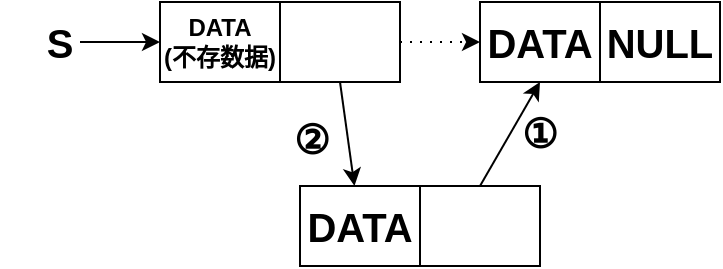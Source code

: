 <mxfile version="24.7.8">
  <diagram name="第 1 页" id="m_Eg56ZWt1wnzcJJa5vc">
    <mxGraphModel dx="221" dy="144" grid="1" gridSize="10" guides="1" tooltips="1" connect="1" arrows="1" fold="1" page="1" pageScale="1" pageWidth="413" pageHeight="583" math="0" shadow="0">
      <root>
        <mxCell id="0" />
        <mxCell id="1" parent="0" />
        <mxCell id="bE9mK5p7QSLrS4esd1ZM-1" value="" style="group" parent="1" vertex="1" connectable="0">
          <mxGeometry x="40" y="200" width="200" height="40" as="geometry" />
        </mxCell>
        <mxCell id="_oWw80NLND1y0nb7Lqib-1" value="" style="rounded=0;whiteSpace=wrap;html=1;fillColor=none;" parent="bE9mK5p7QSLrS4esd1ZM-1" vertex="1">
          <mxGeometry x="80" width="120" height="40" as="geometry" />
        </mxCell>
        <mxCell id="_oWw80NLND1y0nb7Lqib-3" value="&lt;b&gt;&lt;font style=&quot;font-size: 12px;&quot;&gt;DATA&lt;/font&gt;&lt;/b&gt;&lt;div&gt;&lt;b&gt;&lt;font style=&quot;font-size: 12px;&quot;&gt;(不存数据)&lt;/font&gt;&lt;/b&gt;&lt;/div&gt;" style="rounded=0;whiteSpace=wrap;html=1;strokeColor=default;align=center;verticalAlign=middle;fontFamily=Helvetica;fontSize=12;fontColor=default;fillColor=none;" parent="bE9mK5p7QSLrS4esd1ZM-1" vertex="1">
          <mxGeometry x="80" width="60" height="40" as="geometry" />
        </mxCell>
        <mxCell id="_oWw80NLND1y0nb7Lqib-4" value="" style="rounded=0;whiteSpace=wrap;html=1;strokeColor=default;align=center;verticalAlign=middle;fontFamily=Helvetica;fontSize=12;fontColor=default;fillColor=none;" parent="bE9mK5p7QSLrS4esd1ZM-1" vertex="1">
          <mxGeometry x="140" width="60" height="40" as="geometry" />
        </mxCell>
        <mxCell id="_oWw80NLND1y0nb7Lqib-6" value="" style="endArrow=classic;html=1;rounded=0;fontFamily=Helvetica;fontSize=12;fontColor=default;entryX=0;entryY=0.5;entryDx=0;entryDy=0;" parent="bE9mK5p7QSLrS4esd1ZM-1" target="_oWw80NLND1y0nb7Lqib-3" edge="1">
          <mxGeometry width="50" height="50" relative="1" as="geometry">
            <mxPoint x="40" y="20" as="sourcePoint" />
            <mxPoint x="190" y="50" as="targetPoint" />
          </mxGeometry>
        </mxCell>
        <mxCell id="_oWw80NLND1y0nb7Lqib-7" value="&lt;font style=&quot;font-size: 20px;&quot;&gt;&lt;b&gt;S&lt;/b&gt;&lt;/font&gt;" style="text;html=1;align=center;verticalAlign=middle;whiteSpace=wrap;rounded=0;fontFamily=Helvetica;fontSize=12;fontColor=default;" parent="bE9mK5p7QSLrS4esd1ZM-1" vertex="1">
          <mxGeometry y="5" width="60" height="30" as="geometry" />
        </mxCell>
        <mxCell id="bE9mK5p7QSLrS4esd1ZM-2" value="" style="group" parent="1" vertex="1" connectable="0">
          <mxGeometry x="110" y="292" width="200" height="40" as="geometry" />
        </mxCell>
        <mxCell id="bE9mK5p7QSLrS4esd1ZM-3" value="" style="rounded=0;whiteSpace=wrap;html=1;fillColor=none;" parent="bE9mK5p7QSLrS4esd1ZM-2" vertex="1">
          <mxGeometry x="80" width="120" height="40" as="geometry" />
        </mxCell>
        <mxCell id="bE9mK5p7QSLrS4esd1ZM-4" value="&lt;b&gt;&lt;font style=&quot;font-size: 20px;&quot;&gt;DATA&lt;/font&gt;&lt;/b&gt;" style="rounded=0;whiteSpace=wrap;html=1;strokeColor=default;align=center;verticalAlign=middle;fontFamily=Helvetica;fontSize=12;fontColor=default;fillColor=none;" parent="bE9mK5p7QSLrS4esd1ZM-2" vertex="1">
          <mxGeometry x="80" width="60" height="40" as="geometry" />
        </mxCell>
        <mxCell id="bE9mK5p7QSLrS4esd1ZM-5" value="" style="rounded=0;whiteSpace=wrap;html=1;strokeColor=default;align=center;verticalAlign=middle;fontFamily=Helvetica;fontSize=12;fontColor=default;fillColor=none;" parent="bE9mK5p7QSLrS4esd1ZM-2" vertex="1">
          <mxGeometry x="140" width="60" height="40" as="geometry" />
        </mxCell>
        <mxCell id="bE9mK5p7QSLrS4esd1ZM-8" value="" style="group" parent="1" vertex="1" connectable="0">
          <mxGeometry x="200" y="200" width="200" height="40" as="geometry" />
        </mxCell>
        <mxCell id="bE9mK5p7QSLrS4esd1ZM-9" value="" style="rounded=0;whiteSpace=wrap;html=1;fillColor=none;" parent="bE9mK5p7QSLrS4esd1ZM-8" vertex="1">
          <mxGeometry x="80" width="120" height="40" as="geometry" />
        </mxCell>
        <mxCell id="bE9mK5p7QSLrS4esd1ZM-10" value="&lt;b&gt;&lt;font style=&quot;font-size: 20px;&quot;&gt;DATA&lt;/font&gt;&lt;/b&gt;" style="rounded=0;whiteSpace=wrap;html=1;strokeColor=default;align=center;verticalAlign=middle;fontFamily=Helvetica;fontSize=12;fontColor=default;fillColor=none;" parent="bE9mK5p7QSLrS4esd1ZM-8" vertex="1">
          <mxGeometry x="80" width="60" height="40" as="geometry" />
        </mxCell>
        <mxCell id="bE9mK5p7QSLrS4esd1ZM-11" value="&lt;font style=&quot;font-size: 20px;&quot;&gt;&lt;b&gt;NULL&lt;/b&gt;&lt;/font&gt;" style="rounded=0;whiteSpace=wrap;html=1;strokeColor=default;align=center;verticalAlign=middle;fontFamily=Helvetica;fontSize=12;fontColor=default;fillColor=none;" parent="bE9mK5p7QSLrS4esd1ZM-8" vertex="1">
          <mxGeometry x="140" width="60" height="40" as="geometry" />
        </mxCell>
        <mxCell id="bE9mK5p7QSLrS4esd1ZM-12" value="" style="endArrow=classic;html=1;rounded=0;fontFamily=Helvetica;fontSize=12;fontColor=default;entryX=0;entryY=0.5;entryDx=0;entryDy=0;dashed=1;dashPattern=1 4;" parent="bE9mK5p7QSLrS4esd1ZM-8" target="bE9mK5p7QSLrS4esd1ZM-10" edge="1">
          <mxGeometry width="50" height="50" relative="1" as="geometry">
            <mxPoint x="40" y="20" as="sourcePoint" />
            <mxPoint x="190" y="50" as="targetPoint" />
          </mxGeometry>
        </mxCell>
        <mxCell id="bE9mK5p7QSLrS4esd1ZM-14" value="" style="endArrow=classic;html=1;rounded=0;exitX=0.5;exitY=1;exitDx=0;exitDy=0;" parent="1" source="_oWw80NLND1y0nb7Lqib-4" target="bE9mK5p7QSLrS4esd1ZM-4" edge="1">
          <mxGeometry width="50" height="50" relative="1" as="geometry">
            <mxPoint x="180" y="290" as="sourcePoint" />
            <mxPoint x="230" y="240" as="targetPoint" />
          </mxGeometry>
        </mxCell>
        <mxCell id="bE9mK5p7QSLrS4esd1ZM-17" value="" style="endArrow=classic;html=1;rounded=0;exitX=0.5;exitY=0;exitDx=0;exitDy=0;entryX=0.5;entryY=1;entryDx=0;entryDy=0;" parent="1" source="bE9mK5p7QSLrS4esd1ZM-5" target="bE9mK5p7QSLrS4esd1ZM-10" edge="1">
          <mxGeometry width="50" height="50" relative="1" as="geometry">
            <mxPoint x="180" y="290" as="sourcePoint" />
            <mxPoint x="230" y="240" as="targetPoint" />
          </mxGeometry>
        </mxCell>
        <mxCell id="bE9mK5p7QSLrS4esd1ZM-18" value="&lt;font style=&quot;font-size: 20px;&quot;&gt;&lt;b&gt;①&lt;/b&gt;&lt;/font&gt;" style="text;html=1;align=center;verticalAlign=middle;whiteSpace=wrap;rounded=0;" parent="1" vertex="1">
          <mxGeometry x="280" y="250" width="60" height="30" as="geometry" />
        </mxCell>
        <mxCell id="bE9mK5p7QSLrS4esd1ZM-19" value="&lt;b style=&quot;forced-color-adjust: none; color: rgb(0, 0, 0); font-family: Helvetica; font-size: 20px; font-style: normal; font-variant-ligatures: normal; font-variant-caps: normal; letter-spacing: normal; orphans: 2; text-align: center; text-indent: 0px; text-transform: none; widows: 2; word-spacing: 0px; -webkit-text-stroke-width: 0px; white-space: normal; text-decoration-thickness: initial; text-decoration-style: initial; text-decoration-color: initial;&quot;&gt;②&lt;/b&gt;" style="text;whiteSpace=wrap;html=1;labelBackgroundColor=none;" parent="1" vertex="1">
          <mxGeometry x="185" y="250" width="25" height="30" as="geometry" />
        </mxCell>
      </root>
    </mxGraphModel>
  </diagram>
</mxfile>
